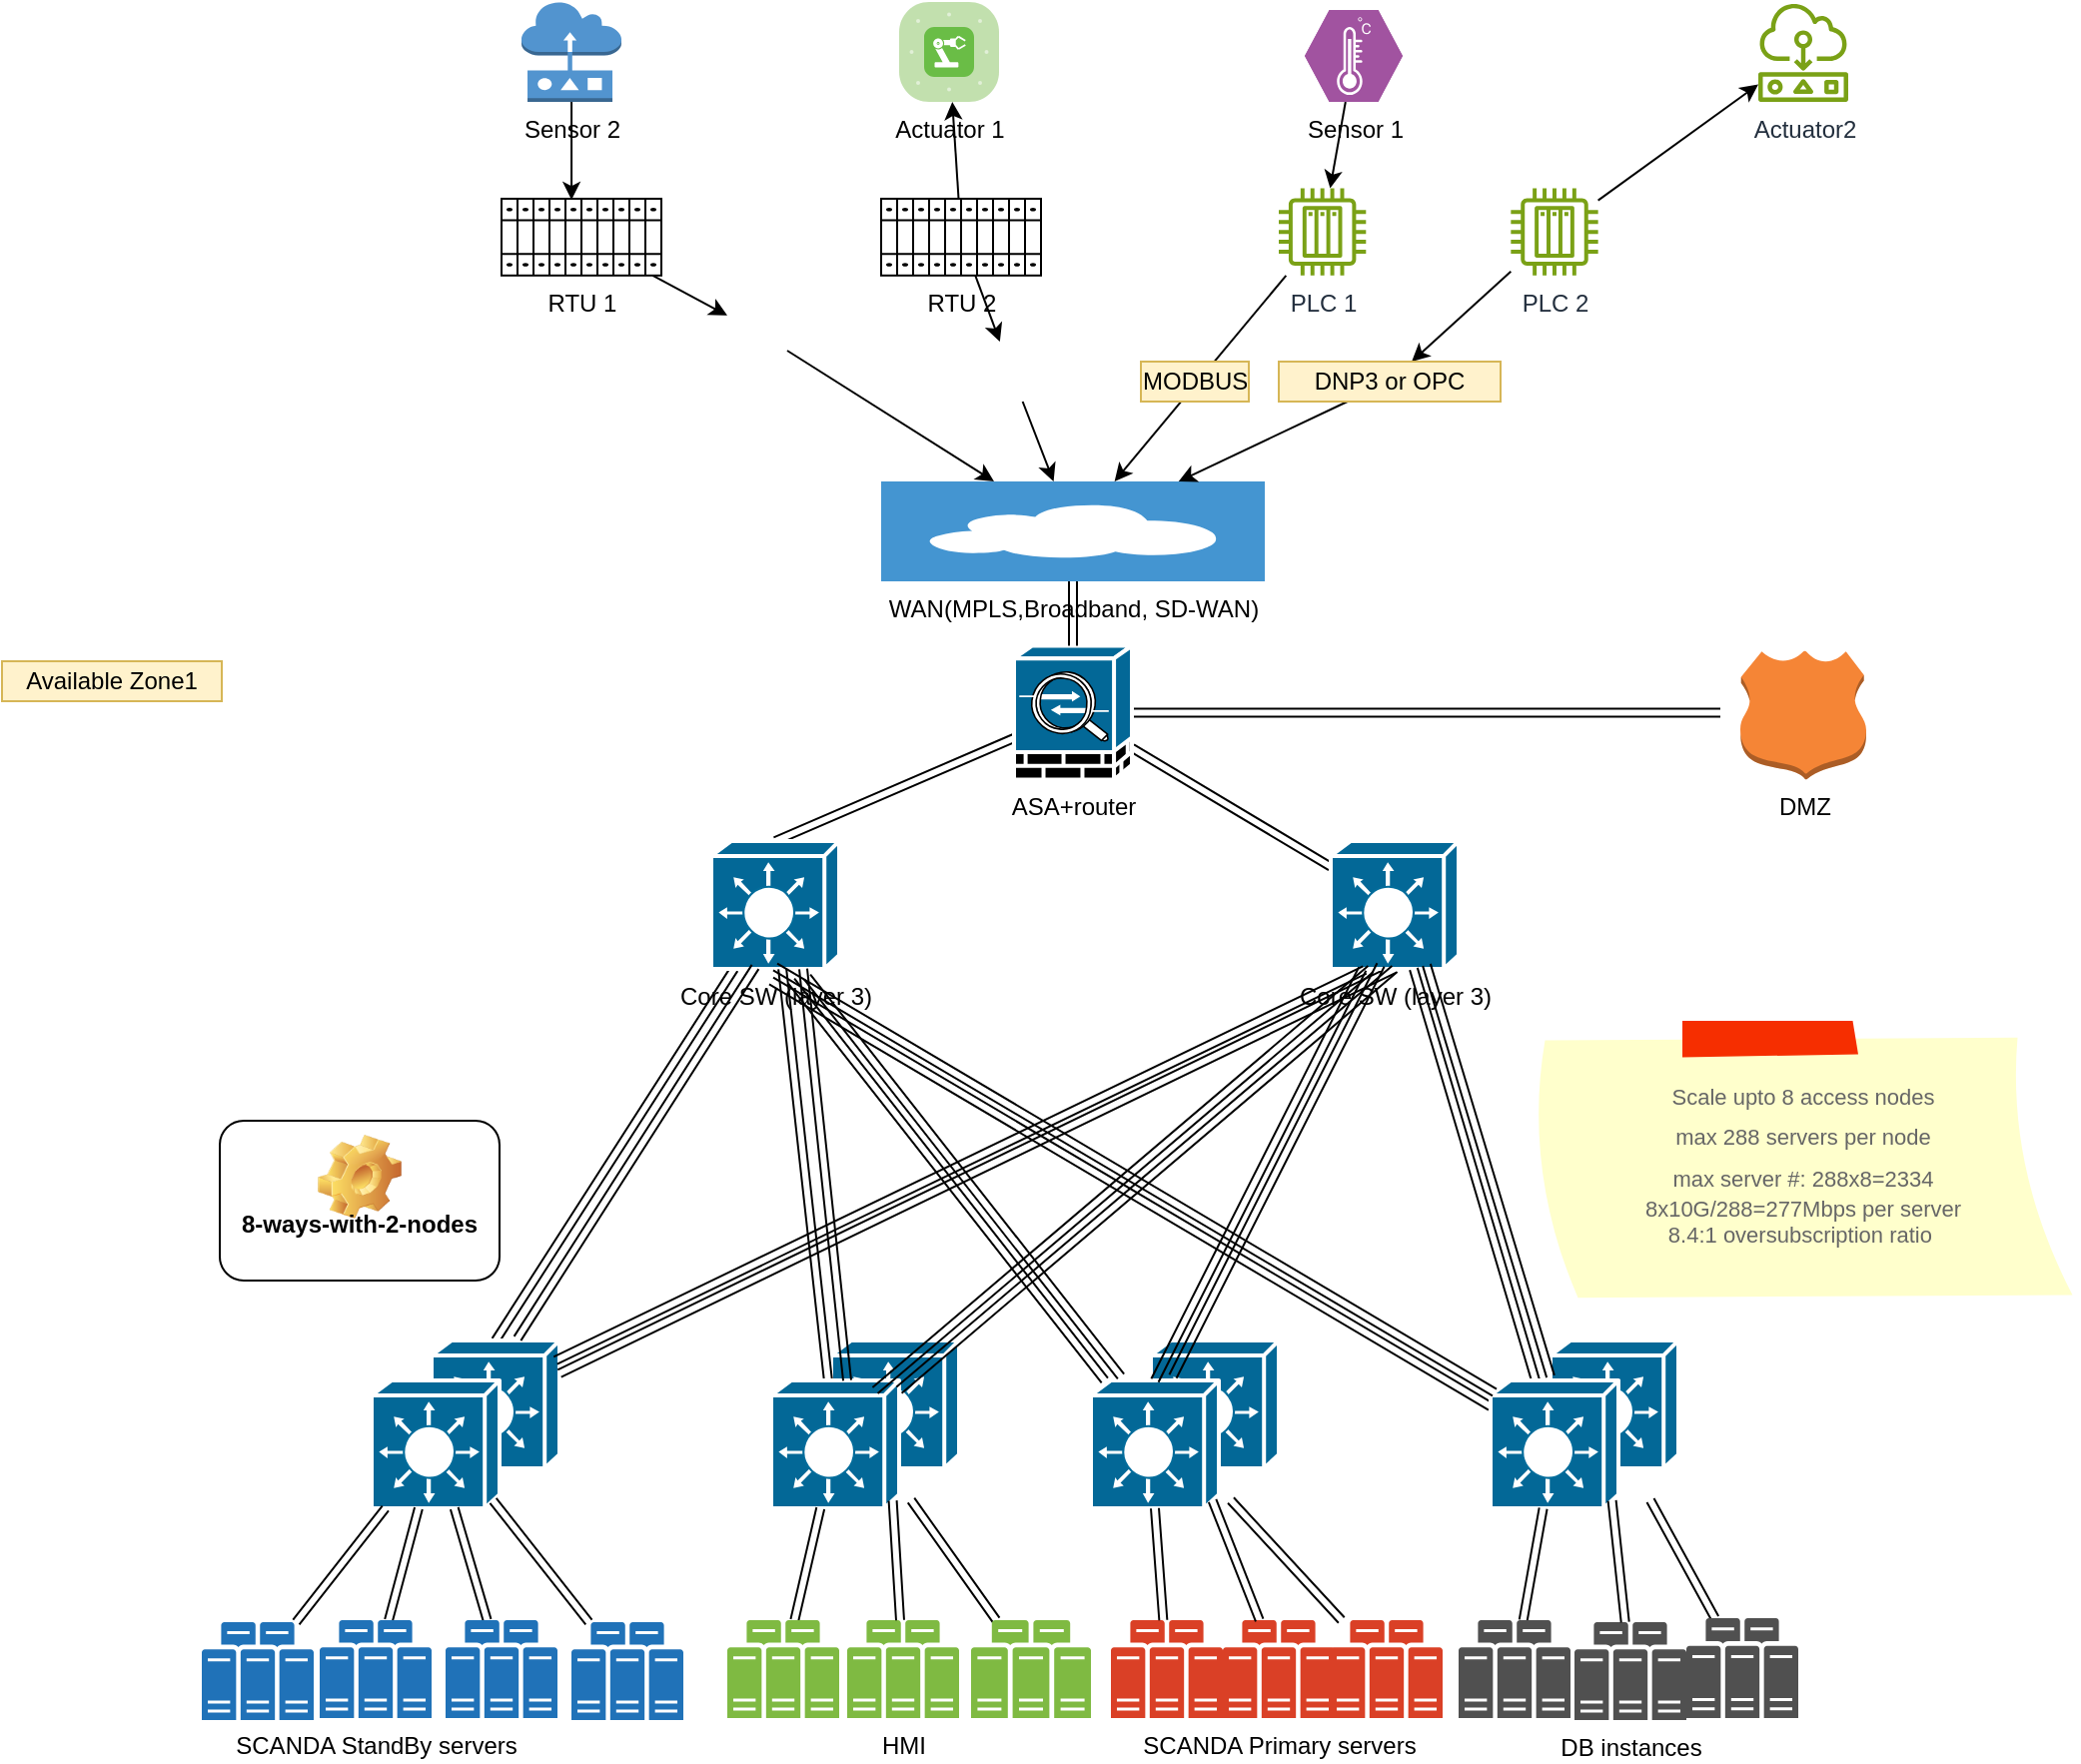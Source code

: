 <mxfile version="24.5.3" type="github">
  <diagram name="Page-1" id="822b0af5-4adb-64df-f703-e8dfc1f81529">
    <mxGraphModel dx="1224" dy="1588" grid="1" gridSize="10" guides="1" tooltips="1" connect="1" arrows="1" fold="1" page="1" pageScale="1" pageWidth="1100" pageHeight="850" background="none" math="0" shadow="0">
      <root>
        <mxCell id="0" />
        <mxCell id="1" parent="0" />
        <mxCell id="rNgzCEydJQi0zjgkLkP2-12" style="rounded=0;orthogonalLoop=1;jettySize=auto;html=1;exitX=0.5;exitY=0;exitDx=0;exitDy=0;exitPerimeter=0;shape=link;" parent="1" source="rNgzCEydJQi0zjgkLkP2-5" target="rNgzCEydJQi0zjgkLkP2-2" edge="1">
          <mxGeometry relative="1" as="geometry" />
        </mxCell>
        <mxCell id="rNgzCEydJQi0zjgkLkP2-5" value="" style="shape=mxgraph.cisco.switches.layer_3_switch;sketch=0;html=1;pointerEvents=1;dashed=0;fillColor=#036897;strokeColor=#ffffff;strokeWidth=2;verticalLabelPosition=bottom;verticalAlign=top;align=center;outlineConnect=0;" parent="1" vertex="1">
          <mxGeometry x="215" y="610" width="64" height="64" as="geometry" />
        </mxCell>
        <mxCell id="rNgzCEydJQi0zjgkLkP2-1" value="8-ways-with-2-nodes&lt;div&gt;&lt;br&gt;&lt;/div&gt;" style="label;whiteSpace=wrap;html=1;align=center;verticalAlign=bottom;spacingLeft=0;spacingBottom=4;imageAlign=center;imageVerticalAlign=top;image=img/clipart/Gear_128x128.png" parent="1" vertex="1">
          <mxGeometry x="109" y="500" width="140" height="80" as="geometry" />
        </mxCell>
        <mxCell id="kgxJePqGxtui9cHz7qdS-7" style="rounded=0;orthogonalLoop=1;jettySize=auto;html=1;exitX=0.5;exitY=0;exitDx=0;exitDy=0;exitPerimeter=0;shape=link;" edge="1" parent="1" source="rNgzCEydJQi0zjgkLkP2-2" target="kgxJePqGxtui9cHz7qdS-3">
          <mxGeometry relative="1" as="geometry" />
        </mxCell>
        <mxCell id="rNgzCEydJQi0zjgkLkP2-2" value="Core SW (layer 3)" style="shape=mxgraph.cisco.switches.layer_3_switch;sketch=0;html=1;pointerEvents=1;dashed=0;fillColor=#036897;strokeColor=#ffffff;strokeWidth=2;verticalLabelPosition=bottom;verticalAlign=top;align=center;outlineConnect=0;" parent="1" vertex="1">
          <mxGeometry x="355" y="360" width="64" height="64" as="geometry" />
        </mxCell>
        <mxCell id="rNgzCEydJQi0zjgkLkP2-14" style="rounded=0;orthogonalLoop=1;jettySize=auto;html=1;exitX=0.5;exitY=1;exitDx=0;exitDy=0;exitPerimeter=0;shape=link;" parent="1" source="rNgzCEydJQi0zjgkLkP2-3" target="rNgzCEydJQi0zjgkLkP2-5" edge="1">
          <mxGeometry relative="1" as="geometry" />
        </mxCell>
        <mxCell id="kgxJePqGxtui9cHz7qdS-8" style="rounded=0;orthogonalLoop=1;jettySize=auto;html=1;shape=link;" edge="1" parent="1" source="rNgzCEydJQi0zjgkLkP2-3" target="kgxJePqGxtui9cHz7qdS-3">
          <mxGeometry relative="1" as="geometry" />
        </mxCell>
        <mxCell id="rNgzCEydJQi0zjgkLkP2-3" value="Core SW (layer 3)" style="shape=mxgraph.cisco.switches.layer_3_switch;sketch=0;html=1;pointerEvents=1;dashed=0;fillColor=#036897;strokeColor=#ffffff;strokeWidth=2;verticalLabelPosition=bottom;verticalAlign=top;align=center;outlineConnect=0;" parent="1" vertex="1">
          <mxGeometry x="665" y="360" width="64" height="64" as="geometry" />
        </mxCell>
        <mxCell id="rNgzCEydJQi0zjgkLkP2-4" value="" style="shape=mxgraph.cisco.switches.layer_3_switch;sketch=0;html=1;pointerEvents=1;dashed=0;fillColor=#036897;strokeColor=#ffffff;strokeWidth=2;verticalLabelPosition=bottom;verticalAlign=top;align=center;outlineConnect=0;" parent="1" vertex="1">
          <mxGeometry x="185" y="630" width="64" height="64" as="geometry" />
        </mxCell>
        <mxCell id="rNgzCEydJQi0zjgkLkP2-6" value="" style="shape=mxgraph.cisco.switches.layer_3_switch;sketch=0;html=1;pointerEvents=1;dashed=0;fillColor=#036897;strokeColor=#ffffff;strokeWidth=2;verticalLabelPosition=bottom;verticalAlign=top;align=center;outlineConnect=0;" parent="1" vertex="1">
          <mxGeometry x="415" y="610" width="64" height="64" as="geometry" />
        </mxCell>
        <mxCell id="rNgzCEydJQi0zjgkLkP2-16" style="rounded=0;orthogonalLoop=1;jettySize=auto;html=1;shape=link;" parent="1" source="rNgzCEydJQi0zjgkLkP2-7" target="rNgzCEydJQi0zjgkLkP2-2" edge="1">
          <mxGeometry relative="1" as="geometry" />
        </mxCell>
        <mxCell id="rNgzCEydJQi0zjgkLkP2-7" value="" style="shape=mxgraph.cisco.switches.layer_3_switch;sketch=0;html=1;pointerEvents=1;dashed=0;fillColor=#036897;strokeColor=#ffffff;strokeWidth=2;verticalLabelPosition=bottom;verticalAlign=top;align=center;outlineConnect=0;" parent="1" vertex="1">
          <mxGeometry x="385" y="630" width="64" height="64" as="geometry" />
        </mxCell>
        <mxCell id="rNgzCEydJQi0zjgkLkP2-8" value="" style="shape=mxgraph.cisco.switches.layer_3_switch;sketch=0;html=1;pointerEvents=1;dashed=0;fillColor=#036897;strokeColor=#ffffff;strokeWidth=2;verticalLabelPosition=bottom;verticalAlign=top;align=center;outlineConnect=0;" parent="1" vertex="1">
          <mxGeometry x="575" y="610" width="64" height="64" as="geometry" />
        </mxCell>
        <mxCell id="rNgzCEydJQi0zjgkLkP2-20" style="rounded=0;orthogonalLoop=1;jettySize=auto;html=1;shape=link;" parent="1" source="rNgzCEydJQi0zjgkLkP2-9" edge="1">
          <mxGeometry relative="1" as="geometry">
            <mxPoint x="395" y="430" as="targetPoint" />
          </mxGeometry>
        </mxCell>
        <mxCell id="rNgzCEydJQi0zjgkLkP2-9" value="" style="shape=mxgraph.cisco.switches.layer_3_switch;sketch=0;html=1;pointerEvents=1;dashed=0;fillColor=#036897;strokeColor=#ffffff;strokeWidth=2;verticalLabelPosition=bottom;verticalAlign=top;align=center;outlineConnect=0;" parent="1" vertex="1">
          <mxGeometry x="545" y="630" width="64" height="64" as="geometry" />
        </mxCell>
        <mxCell id="rNgzCEydJQi0zjgkLkP2-10" value="" style="shape=mxgraph.cisco.switches.layer_3_switch;sketch=0;html=1;pointerEvents=1;dashed=0;fillColor=#036897;strokeColor=#ffffff;strokeWidth=2;verticalLabelPosition=bottom;verticalAlign=top;align=center;outlineConnect=0;" parent="1" vertex="1">
          <mxGeometry x="775" y="610" width="64" height="64" as="geometry" />
        </mxCell>
        <mxCell id="rNgzCEydJQi0zjgkLkP2-24" style="rounded=0;orthogonalLoop=1;jettySize=auto;html=1;shape=link;" parent="1" source="rNgzCEydJQi0zjgkLkP2-11" edge="1">
          <mxGeometry relative="1" as="geometry">
            <mxPoint x="385" y="430" as="targetPoint" />
          </mxGeometry>
        </mxCell>
        <mxCell id="rNgzCEydJQi0zjgkLkP2-26" style="rounded=0;orthogonalLoop=1;jettySize=auto;html=1;shape=link;" parent="1" source="rNgzCEydJQi0zjgkLkP2-11" target="rNgzCEydJQi0zjgkLkP2-3" edge="1">
          <mxGeometry relative="1" as="geometry" />
        </mxCell>
        <mxCell id="rNgzCEydJQi0zjgkLkP2-11" value="" style="shape=mxgraph.cisco.switches.layer_3_switch;sketch=0;html=1;pointerEvents=1;dashed=0;fillColor=#036897;strokeColor=#ffffff;strokeWidth=2;verticalLabelPosition=bottom;verticalAlign=top;align=center;outlineConnect=0;" parent="1" vertex="1">
          <mxGeometry x="745" y="630" width="64" height="64" as="geometry" />
        </mxCell>
        <mxCell id="rNgzCEydJQi0zjgkLkP2-13" style="rounded=0;orthogonalLoop=1;jettySize=auto;html=1;exitX=0.5;exitY=0;exitDx=0;exitDy=0;exitPerimeter=0;shape=link;" parent="1" edge="1">
          <mxGeometry relative="1" as="geometry">
            <mxPoint x="258" y="609" as="sourcePoint" />
            <mxPoint x="377" y="423" as="targetPoint" />
          </mxGeometry>
        </mxCell>
        <mxCell id="rNgzCEydJQi0zjgkLkP2-15" style="rounded=0;orthogonalLoop=1;jettySize=auto;html=1;shape=link;exitX=0.266;exitY=1.008;exitDx=0;exitDy=0;exitPerimeter=0;" parent="1" source="rNgzCEydJQi0zjgkLkP2-3" edge="1">
          <mxGeometry relative="1" as="geometry">
            <mxPoint x="685" y="420" as="sourcePoint" />
            <mxPoint x="277" y="620" as="targetPoint" />
          </mxGeometry>
        </mxCell>
        <mxCell id="rNgzCEydJQi0zjgkLkP2-17" style="rounded=0;orthogonalLoop=1;jettySize=auto;html=1;shape=link;" parent="1" edge="1">
          <mxGeometry relative="1" as="geometry">
            <mxPoint x="423" y="630" as="sourcePoint" />
            <mxPoint x="401" y="424" as="targetPoint" />
          </mxGeometry>
        </mxCell>
        <mxCell id="rNgzCEydJQi0zjgkLkP2-18" style="rounded=0;orthogonalLoop=1;jettySize=auto;html=1;shape=link;entryX=0.5;entryY=1;entryDx=0;entryDy=0;entryPerimeter=0;" parent="1" source="rNgzCEydJQi0zjgkLkP2-7" target="rNgzCEydJQi0zjgkLkP2-3" edge="1">
          <mxGeometry relative="1" as="geometry">
            <mxPoint x="433" y="650" as="sourcePoint" />
            <mxPoint x="411" y="444" as="targetPoint" />
          </mxGeometry>
        </mxCell>
        <mxCell id="rNgzCEydJQi0zjgkLkP2-19" style="rounded=0;orthogonalLoop=1;jettySize=auto;html=1;shape=link;entryX=0.5;entryY=1;entryDx=0;entryDy=0;entryPerimeter=0;" parent="1" edge="1">
          <mxGeometry relative="1" as="geometry">
            <mxPoint x="437" y="635" as="sourcePoint" />
            <mxPoint x="685" y="424" as="targetPoint" />
          </mxGeometry>
        </mxCell>
        <mxCell id="rNgzCEydJQi0zjgkLkP2-21" style="rounded=0;orthogonalLoop=1;jettySize=auto;html=1;shape=link;" parent="1" edge="1">
          <mxGeometry relative="1" as="geometry">
            <mxPoint x="403" y="428" as="targetPoint" />
            <mxPoint x="560" y="628" as="sourcePoint" />
          </mxGeometry>
        </mxCell>
        <mxCell id="rNgzCEydJQi0zjgkLkP2-22" style="rounded=0;orthogonalLoop=1;jettySize=auto;html=1;shape=link;" parent="1" target="rNgzCEydJQi0zjgkLkP2-3" edge="1">
          <mxGeometry relative="1" as="geometry">
            <mxPoint x="420" y="430" as="targetPoint" />
            <mxPoint x="577" y="630" as="sourcePoint" />
          </mxGeometry>
        </mxCell>
        <mxCell id="rNgzCEydJQi0zjgkLkP2-23" style="rounded=0;orthogonalLoop=1;jettySize=auto;html=1;shape=link;" parent="1" edge="1">
          <mxGeometry relative="1" as="geometry">
            <mxPoint x="690" y="422" as="targetPoint" />
            <mxPoint x="586" y="628" as="sourcePoint" />
          </mxGeometry>
        </mxCell>
        <mxCell id="rNgzCEydJQi0zjgkLkP2-25" style="rounded=0;orthogonalLoop=1;jettySize=auto;html=1;shape=link;" parent="1" edge="1">
          <mxGeometry relative="1" as="geometry">
            <mxPoint x="387" y="423" as="targetPoint" />
            <mxPoint x="747" y="636" as="sourcePoint" />
          </mxGeometry>
        </mxCell>
        <mxCell id="rNgzCEydJQi0zjgkLkP2-27" style="rounded=0;orthogonalLoop=1;jettySize=auto;html=1;shape=link;" parent="1" edge="1">
          <mxGeometry relative="1" as="geometry">
            <mxPoint x="775" y="628" as="sourcePoint" />
            <mxPoint x="713" y="422" as="targetPoint" />
          </mxGeometry>
        </mxCell>
        <mxCell id="rNgzCEydJQi0zjgkLkP2-34" style="rounded=0;orthogonalLoop=1;jettySize=auto;html=1;shape=link;" parent="1" source="rNgzCEydJQi0zjgkLkP2-28" target="rNgzCEydJQi0zjgkLkP2-4" edge="1">
          <mxGeometry relative="1" as="geometry" />
        </mxCell>
        <mxCell id="rNgzCEydJQi0zjgkLkP2-28" value="SCANDA StandBy servers" style="sketch=0;pointerEvents=1;shadow=0;dashed=0;html=1;strokeColor=none;fillColor=#505050;labelPosition=center;verticalLabelPosition=bottom;verticalAlign=top;outlineConnect=0;align=center;shape=mxgraph.office.servers.server_farm;fillColor=#2072B8;" parent="1" vertex="1">
          <mxGeometry x="159" y="750" width="56" height="49" as="geometry" />
        </mxCell>
        <mxCell id="rNgzCEydJQi0zjgkLkP2-35" style="rounded=0;orthogonalLoop=1;jettySize=auto;html=1;shape=link;" parent="1" source="rNgzCEydJQi0zjgkLkP2-30" target="rNgzCEydJQi0zjgkLkP2-4" edge="1">
          <mxGeometry relative="1" as="geometry" />
        </mxCell>
        <mxCell id="rNgzCEydJQi0zjgkLkP2-30" value="" style="sketch=0;pointerEvents=1;shadow=0;dashed=0;html=1;strokeColor=none;fillColor=#505050;labelPosition=center;verticalLabelPosition=bottom;verticalAlign=top;outlineConnect=0;align=center;shape=mxgraph.office.servers.server_farm;fillColor=#2072B8;" parent="1" vertex="1">
          <mxGeometry x="222" y="750" width="56" height="49" as="geometry" />
        </mxCell>
        <mxCell id="rNgzCEydJQi0zjgkLkP2-33" style="rounded=0;orthogonalLoop=1;jettySize=auto;html=1;shape=link;" parent="1" source="rNgzCEydJQi0zjgkLkP2-31" target="rNgzCEydJQi0zjgkLkP2-4" edge="1">
          <mxGeometry relative="1" as="geometry" />
        </mxCell>
        <mxCell id="rNgzCEydJQi0zjgkLkP2-31" value="" style="sketch=0;pointerEvents=1;shadow=0;dashed=0;html=1;strokeColor=none;fillColor=#505050;labelPosition=center;verticalLabelPosition=bottom;verticalAlign=top;outlineConnect=0;align=center;shape=mxgraph.office.servers.server_farm;fillColor=#2072B8;" parent="1" vertex="1">
          <mxGeometry x="100" y="751" width="56" height="49" as="geometry" />
        </mxCell>
        <mxCell id="rNgzCEydJQi0zjgkLkP2-32" value="" style="sketch=0;pointerEvents=1;shadow=0;dashed=0;html=1;strokeColor=none;fillColor=#505050;labelPosition=center;verticalLabelPosition=bottom;verticalAlign=top;outlineConnect=0;align=center;shape=mxgraph.office.servers.server_farm;fillColor=#2072B8;" parent="1" vertex="1">
          <mxGeometry x="285" y="751" width="56" height="49" as="geometry" />
        </mxCell>
        <mxCell id="rNgzCEydJQi0zjgkLkP2-36" style="rounded=0;orthogonalLoop=1;jettySize=auto;html=1;entryX=0.95;entryY=0.94;entryDx=0;entryDy=0;entryPerimeter=0;shape=link;" parent="1" source="rNgzCEydJQi0zjgkLkP2-32" target="rNgzCEydJQi0zjgkLkP2-4" edge="1">
          <mxGeometry relative="1" as="geometry" />
        </mxCell>
        <mxCell id="rNgzCEydJQi0zjgkLkP2-47" style="rounded=0;orthogonalLoop=1;jettySize=auto;html=1;shape=link;" parent="1" source="rNgzCEydJQi0zjgkLkP2-37" target="rNgzCEydJQi0zjgkLkP2-7" edge="1">
          <mxGeometry relative="1" as="geometry" />
        </mxCell>
        <mxCell id="rNgzCEydJQi0zjgkLkP2-37" value="" style="sketch=0;pointerEvents=1;shadow=0;dashed=0;html=1;strokeColor=none;fillColor=#505050;labelPosition=center;verticalLabelPosition=bottom;verticalAlign=top;outlineConnect=0;align=center;shape=mxgraph.office.servers.server_farm;fillColor=#7FBA42;" parent="1" vertex="1">
          <mxGeometry x="363" y="750" width="56" height="49" as="geometry" />
        </mxCell>
        <mxCell id="rNgzCEydJQi0zjgkLkP2-38" value="HMI" style="sketch=0;pointerEvents=1;shadow=0;dashed=0;html=1;strokeColor=none;fillColor=#505050;labelPosition=center;verticalLabelPosition=bottom;verticalAlign=top;outlineConnect=0;align=center;shape=mxgraph.office.servers.server_farm;fillColor=#7FBA42;" parent="1" vertex="1">
          <mxGeometry x="423" y="750" width="56" height="49" as="geometry" />
        </mxCell>
        <mxCell id="rNgzCEydJQi0zjgkLkP2-49" style="rounded=0;orthogonalLoop=1;jettySize=auto;html=1;shape=link;" parent="1" source="rNgzCEydJQi0zjgkLkP2-39" edge="1">
          <mxGeometry relative="1" as="geometry">
            <mxPoint x="455" y="690" as="targetPoint" />
          </mxGeometry>
        </mxCell>
        <mxCell id="rNgzCEydJQi0zjgkLkP2-39" value="" style="sketch=0;pointerEvents=1;shadow=0;dashed=0;html=1;strokeColor=none;fillColor=#505050;labelPosition=center;verticalLabelPosition=bottom;verticalAlign=top;outlineConnect=0;align=center;shape=mxgraph.office.servers.server_farm;fillColor=#7FBA42;" parent="1" vertex="1">
          <mxGeometry x="485" y="750" width="60" height="49" as="geometry" />
        </mxCell>
        <mxCell id="rNgzCEydJQi0zjgkLkP2-41" value="" style="sketch=0;pointerEvents=1;shadow=0;dashed=0;html=1;strokeColor=none;fillColor=#505050;labelPosition=center;verticalLabelPosition=bottom;verticalAlign=top;outlineConnect=0;align=center;shape=mxgraph.office.servers.server_farm;fillColor=#DA4026;" parent="1" vertex="1">
          <mxGeometry x="555" y="750" width="56" height="49" as="geometry" />
        </mxCell>
        <mxCell id="rNgzCEydJQi0zjgkLkP2-42" value="SCANDA Primary servers" style="sketch=0;pointerEvents=1;shadow=0;dashed=0;html=1;strokeColor=none;fillColor=#505050;labelPosition=center;verticalLabelPosition=bottom;verticalAlign=top;outlineConnect=0;align=center;shape=mxgraph.office.servers.server_farm;fillColor=#DA4026;" parent="1" vertex="1">
          <mxGeometry x="611" y="750" width="56" height="49" as="geometry" />
        </mxCell>
        <mxCell id="rNgzCEydJQi0zjgkLkP2-52" style="rounded=0;orthogonalLoop=1;jettySize=auto;html=1;shape=link;" parent="1" source="rNgzCEydJQi0zjgkLkP2-43" edge="1">
          <mxGeometry relative="1" as="geometry">
            <mxPoint x="615" y="690" as="targetPoint" />
          </mxGeometry>
        </mxCell>
        <mxCell id="rNgzCEydJQi0zjgkLkP2-43" value="" style="sketch=0;pointerEvents=1;shadow=0;dashed=0;html=1;strokeColor=none;fillColor=#505050;labelPosition=center;verticalLabelPosition=bottom;verticalAlign=top;outlineConnect=0;align=center;shape=mxgraph.office.servers.server_farm;fillColor=#DA4026;" parent="1" vertex="1">
          <mxGeometry x="665" y="750" width="56" height="49" as="geometry" />
        </mxCell>
        <mxCell id="rNgzCEydJQi0zjgkLkP2-53" style="rounded=0;orthogonalLoop=1;jettySize=auto;html=1;shape=link;" parent="1" source="rNgzCEydJQi0zjgkLkP2-44" target="rNgzCEydJQi0zjgkLkP2-11" edge="1">
          <mxGeometry relative="1" as="geometry" />
        </mxCell>
        <mxCell id="rNgzCEydJQi0zjgkLkP2-44" value="" style="sketch=0;pointerEvents=1;shadow=0;dashed=0;html=1;strokeColor=none;fillColor=#505050;labelPosition=center;verticalLabelPosition=bottom;verticalAlign=top;outlineConnect=0;align=center;shape=mxgraph.office.servers.server_farm;" parent="1" vertex="1">
          <mxGeometry x="729" y="750" width="56" height="49" as="geometry" />
        </mxCell>
        <mxCell id="rNgzCEydJQi0zjgkLkP2-45" value="DB instances" style="sketch=0;pointerEvents=1;shadow=0;dashed=0;html=1;strokeColor=none;fillColor=#505050;labelPosition=center;verticalLabelPosition=bottom;verticalAlign=top;outlineConnect=0;align=center;shape=mxgraph.office.servers.server_farm;" parent="1" vertex="1">
          <mxGeometry x="787" y="751" width="56" height="49" as="geometry" />
        </mxCell>
        <mxCell id="rNgzCEydJQi0zjgkLkP2-55" style="rounded=0;orthogonalLoop=1;jettySize=auto;html=1;shape=link;" parent="1" source="rNgzCEydJQi0zjgkLkP2-46" edge="1">
          <mxGeometry relative="1" as="geometry">
            <mxPoint x="825" y="690" as="targetPoint" />
          </mxGeometry>
        </mxCell>
        <mxCell id="rNgzCEydJQi0zjgkLkP2-46" value="" style="sketch=0;pointerEvents=1;shadow=0;dashed=0;html=1;strokeColor=none;fillColor=#505050;labelPosition=center;verticalLabelPosition=bottom;verticalAlign=top;outlineConnect=0;align=center;shape=mxgraph.office.servers.server_farm;" parent="1" vertex="1">
          <mxGeometry x="843" y="749" width="56" height="50" as="geometry" />
        </mxCell>
        <mxCell id="rNgzCEydJQi0zjgkLkP2-48" style="rounded=0;orthogonalLoop=1;jettySize=auto;html=1;entryX=0.95;entryY=0.94;entryDx=0;entryDy=0;entryPerimeter=0;shape=link;" parent="1" source="rNgzCEydJQi0zjgkLkP2-38" target="rNgzCEydJQi0zjgkLkP2-7" edge="1">
          <mxGeometry relative="1" as="geometry" />
        </mxCell>
        <mxCell id="rNgzCEydJQi0zjgkLkP2-50" style="rounded=0;orthogonalLoop=1;jettySize=auto;html=1;entryX=0.5;entryY=1;entryDx=0;entryDy=0;entryPerimeter=0;shape=link;" parent="1" source="rNgzCEydJQi0zjgkLkP2-41" target="rNgzCEydJQi0zjgkLkP2-9" edge="1">
          <mxGeometry relative="1" as="geometry" />
        </mxCell>
        <mxCell id="rNgzCEydJQi0zjgkLkP2-51" style="rounded=0;orthogonalLoop=1;jettySize=auto;html=1;entryX=0.95;entryY=0.94;entryDx=0;entryDy=0;entryPerimeter=0;shape=link;" parent="1" source="rNgzCEydJQi0zjgkLkP2-42" target="rNgzCEydJQi0zjgkLkP2-9" edge="1">
          <mxGeometry relative="1" as="geometry" />
        </mxCell>
        <mxCell id="rNgzCEydJQi0zjgkLkP2-54" style="rounded=0;orthogonalLoop=1;jettySize=auto;html=1;entryX=0.95;entryY=0.94;entryDx=0;entryDy=0;entryPerimeter=0;shape=link;" parent="1" source="rNgzCEydJQi0zjgkLkP2-45" target="rNgzCEydJQi0zjgkLkP2-11" edge="1">
          <mxGeometry relative="1" as="geometry" />
        </mxCell>
        <mxCell id="rNgzCEydJQi0zjgkLkP2-56" value="&lt;font style=&quot;font-size: 11px;&quot;&gt;Scale upto 8 access nodes&lt;br&gt;max 288 servers per node&lt;br&gt;max server #: 288x8=2334&lt;/font&gt;&lt;div style=&quot;font-size: 11px;&quot;&gt;&lt;font style=&quot;font-size: 11px;&quot;&gt;8x10G/288=277Mbps per server&lt;/font&gt;&lt;/div&gt;&lt;div style=&quot;font-size: 11px;&quot;&gt;&lt;font style=&quot;font-size: 11px;&quot;&gt;8.4:1 oversubscription ratio&amp;nbsp;&lt;/font&gt;&lt;/div&gt;" style="strokeWidth=1;shadow=0;dashed=0;align=center;html=1;shape=mxgraph.mockup.text.stickyNote2;fontColor=#666666;mainText=;fontSize=17;whiteSpace=wrap;fillColor=#ffffcc;strokeColor=#F62E00;" parent="1" vertex="1">
          <mxGeometry x="764" y="450" width="275" height="140" as="geometry" />
        </mxCell>
        <mxCell id="kgxJePqGxtui9cHz7qdS-1" value="WAN(MPLS,Broadband, SD-WAN)" style="pointerEvents=1;shadow=0;dashed=0;html=1;strokeColor=none;fillColor=#4495D1;labelPosition=center;verticalLabelPosition=bottom;verticalAlign=top;align=center;outlineConnect=0;shape=mxgraph.veeam.2d.wan_accelerator;" vertex="1" parent="1">
          <mxGeometry x="440" y="180" width="192" height="50" as="geometry" />
        </mxCell>
        <mxCell id="kgxJePqGxtui9cHz7qdS-2" value="DMZ" style="outlineConnect=0;dashed=0;verticalLabelPosition=bottom;verticalAlign=top;align=center;html=1;shape=mxgraph.aws3.hosted_zone;fillColor=#F58536;gradientColor=none;" vertex="1" parent="1">
          <mxGeometry x="870" y="264.75" width="63" height="64.5" as="geometry" />
        </mxCell>
        <mxCell id="kgxJePqGxtui9cHz7qdS-6" style="rounded=0;orthogonalLoop=1;jettySize=auto;html=1;shape=link;" edge="1" parent="1" source="kgxJePqGxtui9cHz7qdS-3">
          <mxGeometry relative="1" as="geometry">
            <mxPoint x="860" y="295.75" as="targetPoint" />
          </mxGeometry>
        </mxCell>
        <mxCell id="kgxJePqGxtui9cHz7qdS-3" value="ASA+router" style="shape=mxgraph.cisco.misc.asa_5500;html=1;pointerEvents=1;dashed=0;fillColor=#036897;strokeColor=#ffffff;strokeWidth=2;verticalLabelPosition=bottom;verticalAlign=top;align=center;outlineConnect=0;" vertex="1" parent="1">
          <mxGeometry x="506.5" y="262.25" width="59" height="67" as="geometry" />
        </mxCell>
        <mxCell id="kgxJePqGxtui9cHz7qdS-9" style="rounded=0;orthogonalLoop=1;jettySize=auto;html=1;entryX=0.5;entryY=0;entryDx=0;entryDy=0;entryPerimeter=0;shape=link;" edge="1" parent="1" source="kgxJePqGxtui9cHz7qdS-1" target="kgxJePqGxtui9cHz7qdS-3">
          <mxGeometry relative="1" as="geometry" />
        </mxCell>
        <mxCell id="kgxJePqGxtui9cHz7qdS-10" value="Available Zone1&lt;div&gt;&lt;br&gt;&lt;/div&gt;" style="text;html=1;strokeColor=#d6b656;fillColor=#fff2cc;align=center;verticalAlign=middle;whiteSpace=wrap;overflow=hidden;" vertex="1" parent="1">
          <mxGeometry y="270" width="110" height="20" as="geometry" />
        </mxCell>
        <mxCell id="kgxJePqGxtui9cHz7qdS-33" style="rounded=0;orthogonalLoop=1;jettySize=auto;html=1;" edge="1" parent="1" source="kgxJePqGxtui9cHz7qdS-13" target="kgxJePqGxtui9cHz7qdS-18">
          <mxGeometry relative="1" as="geometry" />
        </mxCell>
        <mxCell id="kgxJePqGxtui9cHz7qdS-13" value="Sensor 1" style="verticalLabelPosition=bottom;sketch=0;html=1;fillColor=#A153A0;strokeColor=#ffffff;verticalAlign=top;align=center;points=[[0,0.5,0],[0.125,0.25,0],[0.25,0,0],[0.5,0,0],[0.75,0,0],[0.875,0.25,0],[1,0.5,0],[0.875,0.75,0],[0.75,1,0],[0.5,1,0],[0.125,0.75,0]];pointerEvents=1;shape=mxgraph.cisco_safe.compositeIcon;bgIcon=mxgraph.cisco_safe.design.blank_device;resIcon=mxgraph.cisco_safe.design.sensor;" vertex="1" parent="1">
          <mxGeometry x="652" y="-56" width="49" height="46" as="geometry" />
        </mxCell>
        <mxCell id="kgxJePqGxtui9cHz7qdS-14" value="Actuator 1" style="verticalLabelPosition=bottom;sketch=0;html=1;fillColor=#6ABD46;strokeColor=#ffffff;verticalAlign=top;align=center;points=[[0.085,0.085,0],[0.915,0.085,0],[0.915,0.915,0],[0.085,0.915,0],[0.25,0,0],[0.5,0,0],[0.75,0,0],[1,0.25,0],[1,0.5,0],[1,0.75,0],[0.75,1,0],[0.5,1,0],[0.25,1,0],[0,0.75,0],[0,0.5,0],[0,0.25,0]];pointerEvents=1;shape=mxgraph.cisco_safe.compositeIcon;bgIcon=mxgraph.cisco_safe.architecture.generic_appliance;resIcon=mxgraph.cisco_safe.architecture.actuator;" vertex="1" parent="1">
          <mxGeometry x="449" y="-60" width="50" height="50" as="geometry" />
        </mxCell>
        <mxCell id="kgxJePqGxtui9cHz7qdS-15" value="Actuator2" style="sketch=0;outlineConnect=0;fontColor=#232F3E;gradientColor=none;fillColor=#7AA116;strokeColor=none;dashed=0;verticalLabelPosition=bottom;verticalAlign=top;align=center;html=1;fontSize=12;fontStyle=0;aspect=fixed;pointerEvents=1;shape=mxgraph.aws4.actuator;" vertex="1" parent="1">
          <mxGeometry x="878.43" y="-60" width="46.15" height="50" as="geometry" />
        </mxCell>
        <mxCell id="kgxJePqGxtui9cHz7qdS-16" value="Sensor 2" style="outlineConnect=0;dashed=0;verticalLabelPosition=bottom;verticalAlign=top;align=center;html=1;shape=mxgraph.aws3.sensor;fillColor=#5294CF;gradientColor=none;" vertex="1" parent="1">
          <mxGeometry x="260" y="-60" width="50" height="50" as="geometry" />
        </mxCell>
        <mxCell id="kgxJePqGxtui9cHz7qdS-26" style="rounded=0;orthogonalLoop=1;jettySize=auto;html=1;" edge="1" parent="1" source="kgxJePqGxtui9cHz7qdS-36" target="kgxJePqGxtui9cHz7qdS-1">
          <mxGeometry relative="1" as="geometry" />
        </mxCell>
        <mxCell id="kgxJePqGxtui9cHz7qdS-17" value="RTU 1" style="verticalLabelPosition=bottom;dashed=0;shadow=0;html=1;align=center;verticalAlign=top;shape=mxgraph.cabinets.terminal_4mm2_x10;" vertex="1" parent="1">
          <mxGeometry x="250" y="38.48" width="80" height="38.42" as="geometry" />
        </mxCell>
        <mxCell id="kgxJePqGxtui9cHz7qdS-19" value="" style="rounded=0;orthogonalLoop=1;jettySize=auto;html=1;" edge="1" parent="1" source="kgxJePqGxtui9cHz7qdS-18" target="kgxJePqGxtui9cHz7qdS-1">
          <mxGeometry relative="1" as="geometry" />
        </mxCell>
        <mxCell id="kgxJePqGxtui9cHz7qdS-18" value="PLC 1" style="sketch=0;outlineConnect=0;fontColor=#232F3E;gradientColor=none;fillColor=#7AA116;strokeColor=none;dashed=0;verticalLabelPosition=bottom;verticalAlign=top;align=center;html=1;fontSize=12;fontStyle=0;aspect=fixed;pointerEvents=1;shape=mxgraph.aws4.iot_thing_plc;" vertex="1" parent="1">
          <mxGeometry x="639" y="33.25" width="43.65" height="43.65" as="geometry" />
        </mxCell>
        <mxCell id="kgxJePqGxtui9cHz7qdS-23" style="rounded=0;orthogonalLoop=1;jettySize=auto;html=1;" edge="1" parent="1" source="kgxJePqGxtui9cHz7qdS-41" target="kgxJePqGxtui9cHz7qdS-1">
          <mxGeometry relative="1" as="geometry" />
        </mxCell>
        <mxCell id="kgxJePqGxtui9cHz7qdS-30" style="rounded=0;orthogonalLoop=1;jettySize=auto;html=1;" edge="1" parent="1" source="kgxJePqGxtui9cHz7qdS-20" target="kgxJePqGxtui9cHz7qdS-15">
          <mxGeometry relative="1" as="geometry" />
        </mxCell>
        <mxCell id="kgxJePqGxtui9cHz7qdS-20" value="PLC 2" style="sketch=0;outlineConnect=0;fontColor=#232F3E;gradientColor=none;fillColor=#7AA116;strokeColor=none;dashed=0;verticalLabelPosition=bottom;verticalAlign=top;align=center;html=1;fontSize=12;fontStyle=0;aspect=fixed;pointerEvents=1;shape=mxgraph.aws4.iot_thing_plc;" vertex="1" parent="1">
          <mxGeometry x="755.17" y="33.25" width="43.65" height="43.65" as="geometry" />
        </mxCell>
        <mxCell id="kgxJePqGxtui9cHz7qdS-27" style="rounded=0;orthogonalLoop=1;jettySize=auto;html=1;" edge="1" parent="1" source="kgxJePqGxtui9cHz7qdS-38" target="kgxJePqGxtui9cHz7qdS-1">
          <mxGeometry relative="1" as="geometry">
            <mxPoint x="539" y="170" as="targetPoint" />
          </mxGeometry>
        </mxCell>
        <mxCell id="kgxJePqGxtui9cHz7qdS-28" style="rounded=0;orthogonalLoop=1;jettySize=auto;html=1;" edge="1" parent="1" source="kgxJePqGxtui9cHz7qdS-24" target="kgxJePqGxtui9cHz7qdS-14">
          <mxGeometry relative="1" as="geometry" />
        </mxCell>
        <mxCell id="kgxJePqGxtui9cHz7qdS-24" value="RTU 2" style="verticalLabelPosition=bottom;dashed=0;shadow=0;html=1;align=center;verticalAlign=top;shape=mxgraph.cabinets.terminal_4mm2_x10;" vertex="1" parent="1">
          <mxGeometry x="440" y="38.48" width="80" height="38.42" as="geometry" />
        </mxCell>
        <mxCell id="kgxJePqGxtui9cHz7qdS-32" style="edgeStyle=orthogonalEdgeStyle;rounded=0;orthogonalLoop=1;jettySize=auto;html=1;entryX=0.438;entryY=0.014;entryDx=0;entryDy=0;entryPerimeter=0;" edge="1" parent="1" source="kgxJePqGxtui9cHz7qdS-16" target="kgxJePqGxtui9cHz7qdS-17">
          <mxGeometry relative="1" as="geometry" />
        </mxCell>
        <mxCell id="kgxJePqGxtui9cHz7qdS-37" value="" style="rounded=0;orthogonalLoop=1;jettySize=auto;html=1;" edge="1" parent="1" source="kgxJePqGxtui9cHz7qdS-17" target="kgxJePqGxtui9cHz7qdS-36">
          <mxGeometry relative="1" as="geometry">
            <mxPoint x="444" y="77" as="sourcePoint" />
            <mxPoint x="518" y="180" as="targetPoint" />
          </mxGeometry>
        </mxCell>
        <mxCell id="kgxJePqGxtui9cHz7qdS-36" value="" style="shape=image;html=1;verticalAlign=top;verticalLabelPosition=bottom;labelBackgroundColor=#ffffff;imageAspect=0;aspect=fixed;image=https://cdn1.iconfinder.com/data/icons/iconoir-vol-1/24/antenna-128.png" vertex="1" parent="1">
          <mxGeometry x="363" y="90" width="30" height="30" as="geometry" />
        </mxCell>
        <mxCell id="kgxJePqGxtui9cHz7qdS-40" value="" style="rounded=0;orthogonalLoop=1;jettySize=auto;html=1;" edge="1" parent="1" source="kgxJePqGxtui9cHz7qdS-24" target="kgxJePqGxtui9cHz7qdS-38">
          <mxGeometry relative="1" as="geometry">
            <mxPoint x="526" y="180" as="targetPoint" />
            <mxPoint x="487" y="77" as="sourcePoint" />
          </mxGeometry>
        </mxCell>
        <mxCell id="kgxJePqGxtui9cHz7qdS-38" value="" style="shape=image;html=1;verticalAlign=top;verticalLabelPosition=bottom;labelBackgroundColor=#ffffff;imageAspect=0;aspect=fixed;image=https://cdn1.iconfinder.com/data/icons/iconoir-vol-1/24/antenna-128.png" vertex="1" parent="1">
          <mxGeometry x="490" y="110" width="30" height="30" as="geometry" />
        </mxCell>
        <mxCell id="kgxJePqGxtui9cHz7qdS-42" value="" style="rounded=0;orthogonalLoop=1;jettySize=auto;html=1;" edge="1" parent="1" source="kgxJePqGxtui9cHz7qdS-20" target="kgxJePqGxtui9cHz7qdS-41">
          <mxGeometry relative="1" as="geometry">
            <mxPoint x="755" y="69" as="sourcePoint" />
            <mxPoint x="576" y="180" as="targetPoint" />
          </mxGeometry>
        </mxCell>
        <mxCell id="kgxJePqGxtui9cHz7qdS-41" value="DNP3 or OPC" style="text;html=1;strokeColor=#d6b656;fillColor=#fff2cc;align=center;verticalAlign=middle;whiteSpace=wrap;overflow=hidden;" vertex="1" parent="1">
          <mxGeometry x="639" y="120" width="111" height="20" as="geometry" />
        </mxCell>
        <mxCell id="kgxJePqGxtui9cHz7qdS-44" value="MODBUS" style="text;html=1;strokeColor=#d6b656;fillColor=#fff2cc;align=center;verticalAlign=middle;whiteSpace=wrap;overflow=hidden;" vertex="1" parent="1">
          <mxGeometry x="570" y="120" width="54" height="20" as="geometry" />
        </mxCell>
      </root>
    </mxGraphModel>
  </diagram>
</mxfile>

